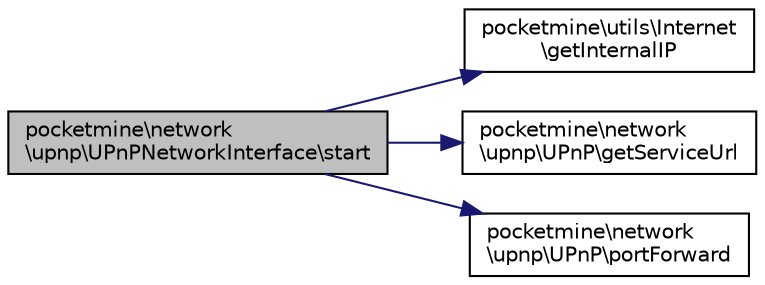 digraph "pocketmine\network\upnp\UPnPNetworkInterface\start"
{
 // INTERACTIVE_SVG=YES
 // LATEX_PDF_SIZE
  edge [fontname="Helvetica",fontsize="10",labelfontname="Helvetica",labelfontsize="10"];
  node [fontname="Helvetica",fontsize="10",shape=record];
  rankdir="LR";
  Node1 [label="pocketmine\\network\l\\upnp\\UPnPNetworkInterface\\start",height=0.2,width=0.4,color="black", fillcolor="grey75", style="filled", fontcolor="black",tooltip=" "];
  Node1 -> Node2 [color="midnightblue",fontsize="10",style="solid",fontname="Helvetica"];
  Node2 [label="pocketmine\\utils\\Internet\l\\getInternalIP",height=0.2,width=0.4,color="black", fillcolor="white", style="filled",URL="$df/d1b/classpocketmine_1_1utils_1_1_internet.html#a18e38d0b21170924435cdeb1bbd51e2b",tooltip=" "];
  Node1 -> Node3 [color="midnightblue",fontsize="10",style="solid",fontname="Helvetica"];
  Node3 [label="pocketmine\\network\l\\upnp\\UPnP\\getServiceUrl",height=0.2,width=0.4,color="black", fillcolor="white", style="filled",URL="$d2/d96/classpocketmine_1_1network_1_1upnp_1_1_u_pn_p.html#a0637e7c1ab5ce8be44abf6d713cc836a",tooltip=" "];
  Node1 -> Node4 [color="midnightblue",fontsize="10",style="solid",fontname="Helvetica"];
  Node4 [label="pocketmine\\network\l\\upnp\\UPnP\\portForward",height=0.2,width=0.4,color="black", fillcolor="white", style="filled",URL="$d2/d96/classpocketmine_1_1network_1_1upnp_1_1_u_pn_p.html#af1e825368bc1de5ada7ff551569e5ad5",tooltip=" "];
}
